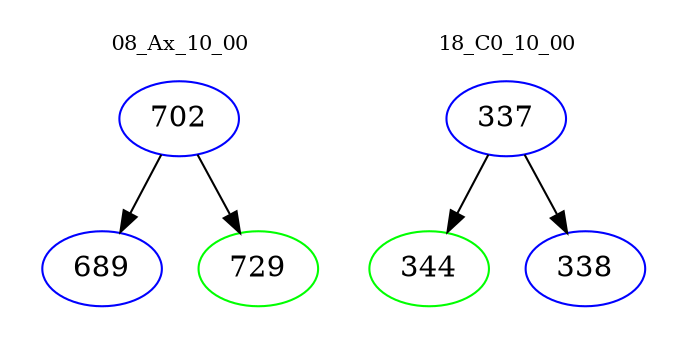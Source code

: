 digraph{
subgraph cluster_0 {
color = white
label = "08_Ax_10_00";
fontsize=10;
T0_702 [label="702", color="blue"]
T0_702 -> T0_689 [color="black"]
T0_689 [label="689", color="blue"]
T0_702 -> T0_729 [color="black"]
T0_729 [label="729", color="green"]
}
subgraph cluster_1 {
color = white
label = "18_C0_10_00";
fontsize=10;
T1_337 [label="337", color="blue"]
T1_337 -> T1_344 [color="black"]
T1_344 [label="344", color="green"]
T1_337 -> T1_338 [color="black"]
T1_338 [label="338", color="blue"]
}
}
